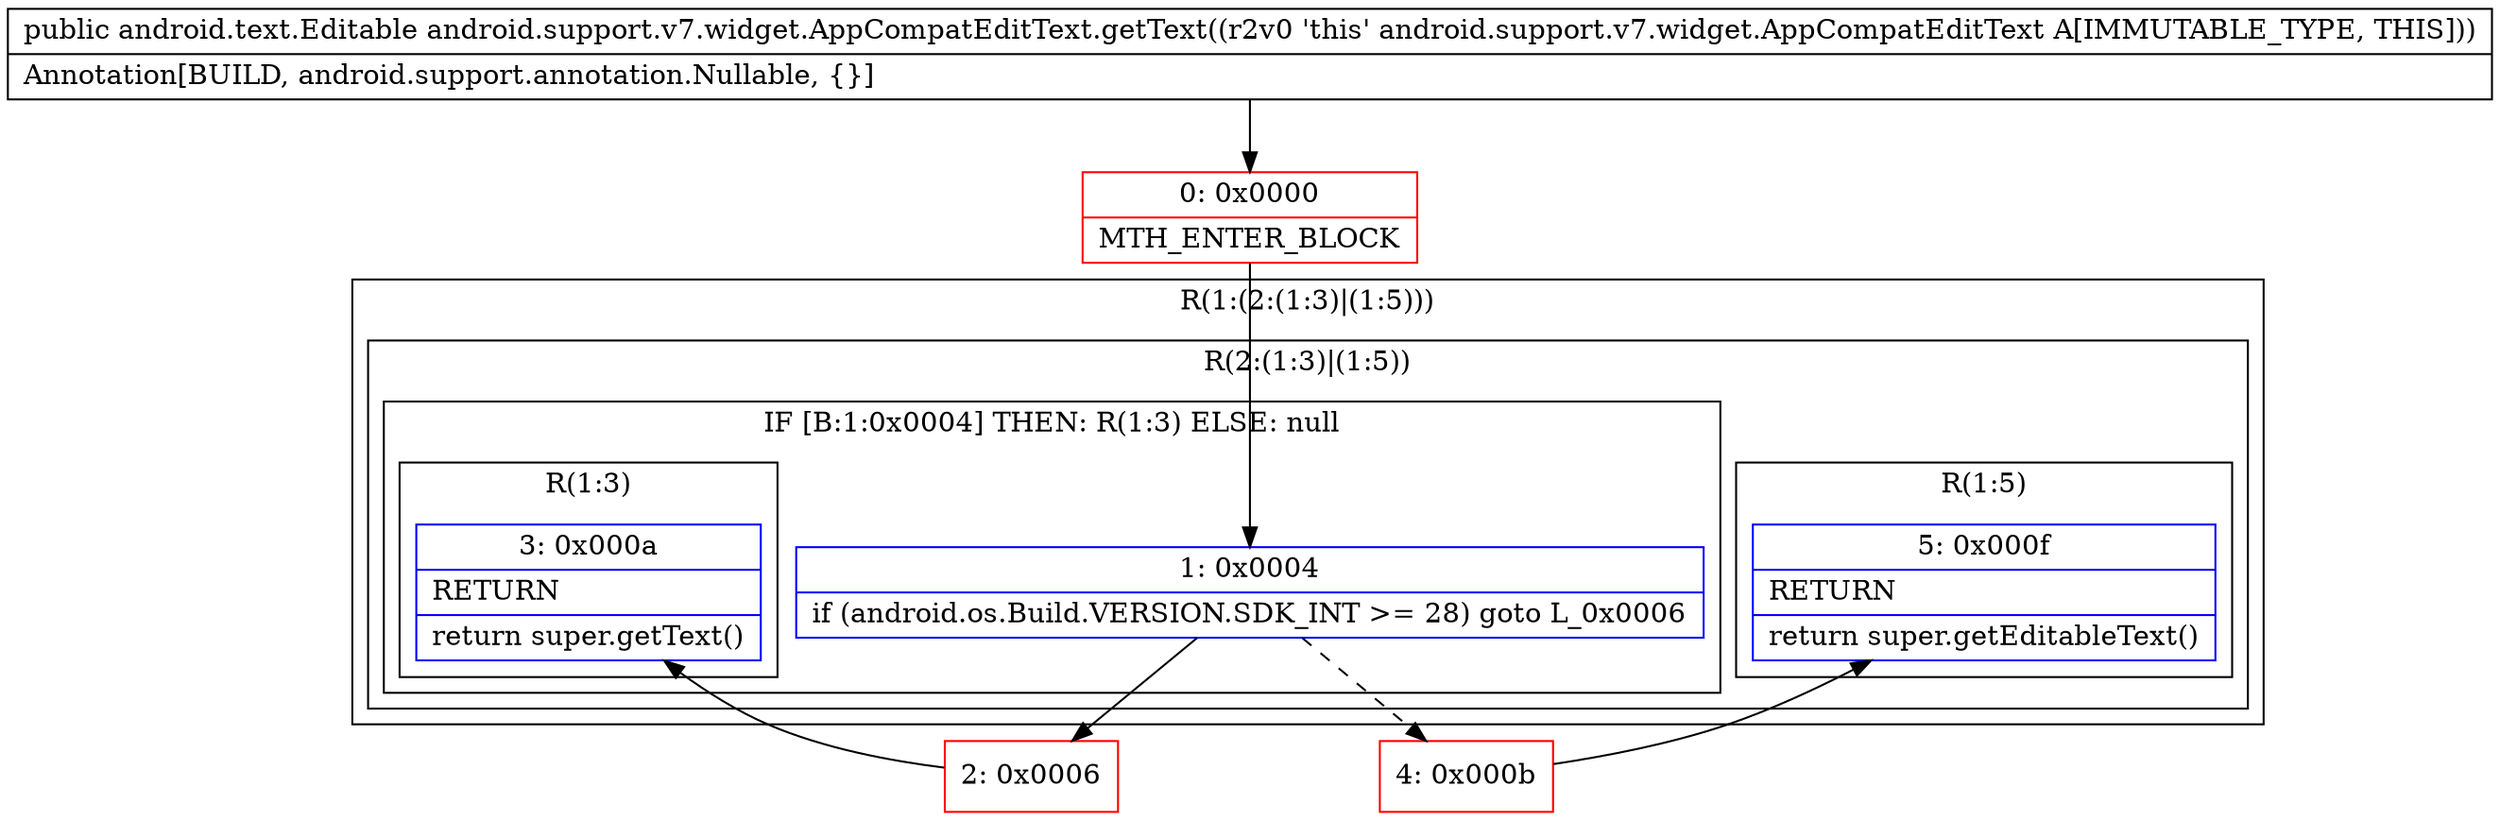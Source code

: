 digraph "CFG forandroid.support.v7.widget.AppCompatEditText.getText()Landroid\/text\/Editable;" {
subgraph cluster_Region_2003584689 {
label = "R(1:(2:(1:3)|(1:5)))";
node [shape=record,color=blue];
subgraph cluster_Region_19494413 {
label = "R(2:(1:3)|(1:5))";
node [shape=record,color=blue];
subgraph cluster_IfRegion_241494469 {
label = "IF [B:1:0x0004] THEN: R(1:3) ELSE: null";
node [shape=record,color=blue];
Node_1 [shape=record,label="{1\:\ 0x0004|if (android.os.Build.VERSION.SDK_INT \>= 28) goto L_0x0006\l}"];
subgraph cluster_Region_1536294923 {
label = "R(1:3)";
node [shape=record,color=blue];
Node_3 [shape=record,label="{3\:\ 0x000a|RETURN\l|return super.getText()\l}"];
}
}
subgraph cluster_Region_1314819078 {
label = "R(1:5)";
node [shape=record,color=blue];
Node_5 [shape=record,label="{5\:\ 0x000f|RETURN\l|return super.getEditableText()\l}"];
}
}
}
Node_0 [shape=record,color=red,label="{0\:\ 0x0000|MTH_ENTER_BLOCK\l}"];
Node_2 [shape=record,color=red,label="{2\:\ 0x0006}"];
Node_4 [shape=record,color=red,label="{4\:\ 0x000b}"];
MethodNode[shape=record,label="{public android.text.Editable android.support.v7.widget.AppCompatEditText.getText((r2v0 'this' android.support.v7.widget.AppCompatEditText A[IMMUTABLE_TYPE, THIS]))  | Annotation[BUILD, android.support.annotation.Nullable, \{\}]\l}"];
MethodNode -> Node_0;
Node_1 -> Node_2;
Node_1 -> Node_4[style=dashed];
Node_0 -> Node_1;
Node_2 -> Node_3;
Node_4 -> Node_5;
}

